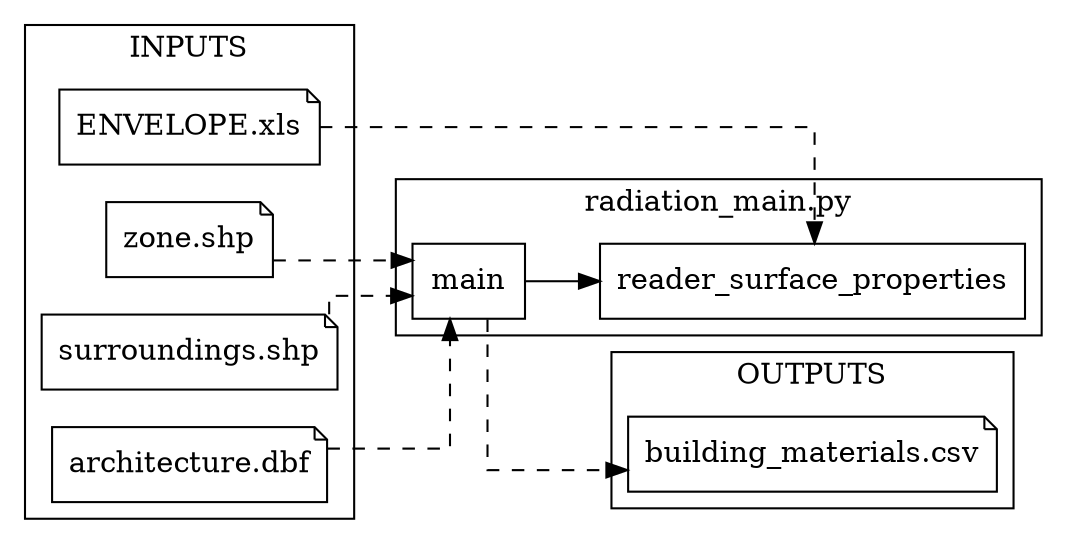 digraph radiation_rewrite {
    node [shape=rect];
    splines=ortho;
    rankdir=LR;

    subgraph cluster_inputs {
        label="INPUTS";
        node [shape=note];

        zone_shp [label="zone.shp"];
        surroundings_shp [label="surroundings.shp"];
        architecture_dbf [label="architecture.dbf"];
        ENVELOPE_xls [label="ENVELOPE.xls"];
    }

    subgraph cluster_outputs {
        label="OUTPUTS";
        node [shape=note];

        building_materials_csv [label="building_materials.csv"];
    }

    subgraph cluster_radiation_main {
        label="radiation_main.py";

        main;
        reader_surface_properties;

        main -> reader_surface_properties;
        
    }


    /* inputs and outputs */
    edge[style=dashed];   
    zone_shp -> main;
    surroundings_shp -> main;
    architecture_dbf -> main;
    ENVELOPE_xls -> reader_surface_properties;

    main -> building_materials_csv [];
}